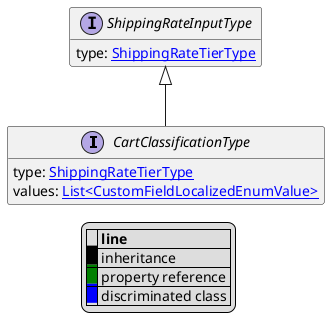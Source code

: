 @startuml

hide empty fields
hide empty methods
legend
|= |= line |
|<back:black>   </back>| inheritance |
|<back:green>   </back>| property reference |
|<back:blue>   </back>| discriminated class |
endlegend
interface CartClassificationType [[CartClassificationType.svg]] extends ShippingRateInputType {
    type: [[ShippingRateTierType.svg ShippingRateTierType]]
    values: [[CustomFieldLocalizedEnumValue.svg List<CustomFieldLocalizedEnumValue>]]
}
interface ShippingRateInputType [[ShippingRateInputType.svg]]  {
    type: [[ShippingRateTierType.svg ShippingRateTierType]]
}





@enduml
